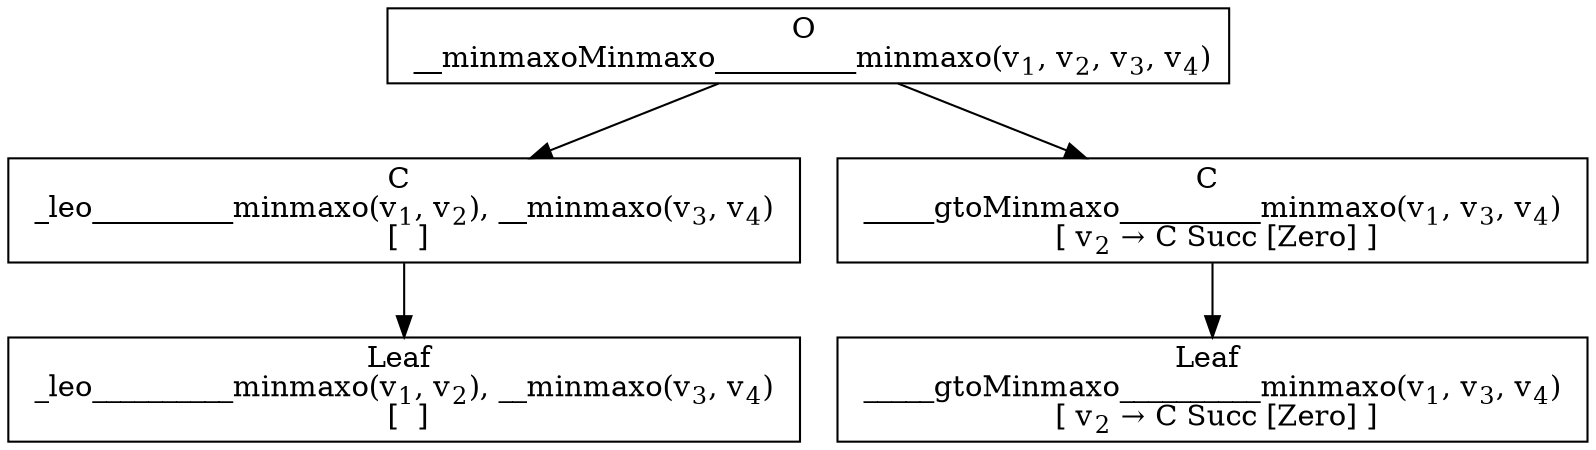 digraph {
    graph [rankdir=TB
          ,bgcolor=transparent];
    node [shape=box
         ,fillcolor=white
         ,style=filled];
    0 [label=<O <BR/> __minmaxoMinmaxo__________minmaxo(v<SUB>1</SUB>, v<SUB>2</SUB>, v<SUB>3</SUB>, v<SUB>4</SUB>)>];
    1 [label=<C <BR/> _leo__________minmaxo(v<SUB>1</SUB>, v<SUB>2</SUB>), __minmaxo(v<SUB>3</SUB>, v<SUB>4</SUB>) <BR/>  [  ] >];
    2 [label=<C <BR/> _____gtoMinmaxo__________minmaxo(v<SUB>1</SUB>, v<SUB>3</SUB>, v<SUB>4</SUB>) <BR/>  [ v<SUB>2</SUB> &rarr; C Succ [Zero] ] >];
    3 [label=<Leaf <BR/> _leo__________minmaxo(v<SUB>1</SUB>, v<SUB>2</SUB>), __minmaxo(v<SUB>3</SUB>, v<SUB>4</SUB>) <BR/>  [  ] >];
    4 [label=<Leaf <BR/> _____gtoMinmaxo__________minmaxo(v<SUB>1</SUB>, v<SUB>3</SUB>, v<SUB>4</SUB>) <BR/>  [ v<SUB>2</SUB> &rarr; C Succ [Zero] ] >];
    0 -> 1 [label=""];
    0 -> 2 [label=""];
    1 -> 3 [label=""];
    2 -> 4 [label=""];
}